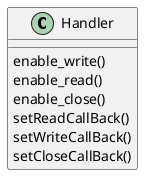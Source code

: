 @startuml
class Handler
{
enable_write()
enable_read()
enable_close()
setReadCallBack()
setWriteCallBack()
setCloseCallBack()
}
@enduml